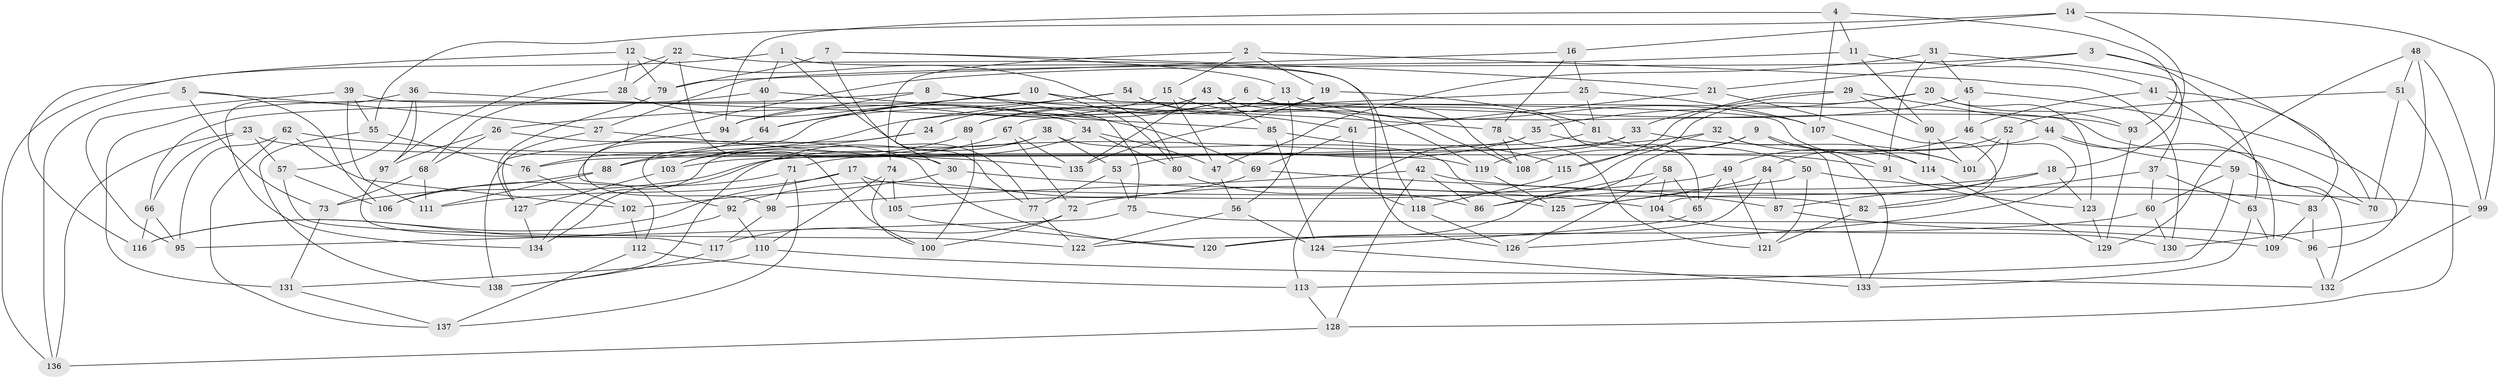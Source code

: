 // coarse degree distribution, {6: 0.5340909090909091, 4: 0.42045454545454547, 5: 0.03409090909090909, 3: 0.011363636363636364}
// Generated by graph-tools (version 1.1) at 2025/52/02/27/25 19:52:28]
// undirected, 138 vertices, 276 edges
graph export_dot {
graph [start="1"]
  node [color=gray90,style=filled];
  1;
  2;
  3;
  4;
  5;
  6;
  7;
  8;
  9;
  10;
  11;
  12;
  13;
  14;
  15;
  16;
  17;
  18;
  19;
  20;
  21;
  22;
  23;
  24;
  25;
  26;
  27;
  28;
  29;
  30;
  31;
  32;
  33;
  34;
  35;
  36;
  37;
  38;
  39;
  40;
  41;
  42;
  43;
  44;
  45;
  46;
  47;
  48;
  49;
  50;
  51;
  52;
  53;
  54;
  55;
  56;
  57;
  58;
  59;
  60;
  61;
  62;
  63;
  64;
  65;
  66;
  67;
  68;
  69;
  70;
  71;
  72;
  73;
  74;
  75;
  76;
  77;
  78;
  79;
  80;
  81;
  82;
  83;
  84;
  85;
  86;
  87;
  88;
  89;
  90;
  91;
  92;
  93;
  94;
  95;
  96;
  97;
  98;
  99;
  100;
  101;
  102;
  103;
  104;
  105;
  106;
  107;
  108;
  109;
  110;
  111;
  112;
  113;
  114;
  115;
  116;
  117;
  118;
  119;
  120;
  121;
  122;
  123;
  124;
  125;
  126;
  127;
  128;
  129;
  130;
  131;
  132;
  133;
  134;
  135;
  136;
  137;
  138;
  1 -- 30;
  1 -- 126;
  1 -- 40;
  1 -- 136;
  2 -- 74;
  2 -- 15;
  2 -- 19;
  2 -- 130;
  3 -- 63;
  3 -- 70;
  3 -- 21;
  3 -- 98;
  4 -- 94;
  4 -- 11;
  4 -- 107;
  4 -- 93;
  5 -- 73;
  5 -- 27;
  5 -- 106;
  5 -- 136;
  6 -- 65;
  6 -- 88;
  6 -- 24;
  6 -- 93;
  7 -- 21;
  7 -- 79;
  7 -- 13;
  7 -- 77;
  8 -- 66;
  8 -- 75;
  8 -- 78;
  8 -- 94;
  9 -- 133;
  9 -- 120;
  9 -- 108;
  9 -- 91;
  10 -- 80;
  10 -- 70;
  10 -- 26;
  10 -- 64;
  11 -- 90;
  11 -- 41;
  11 -- 27;
  12 -- 116;
  12 -- 28;
  12 -- 80;
  12 -- 79;
  13 -- 24;
  13 -- 107;
  13 -- 56;
  14 -- 18;
  14 -- 16;
  14 -- 99;
  14 -- 55;
  15 -- 47;
  15 -- 94;
  15 -- 108;
  16 -- 25;
  16 -- 78;
  16 -- 79;
  17 -- 82;
  17 -- 105;
  17 -- 116;
  17 -- 111;
  18 -- 87;
  18 -- 123;
  18 -- 86;
  19 -- 89;
  19 -- 135;
  19 -- 81;
  20 -- 35;
  20 -- 93;
  20 -- 105;
  20 -- 123;
  21 -- 61;
  21 -- 82;
  22 -- 118;
  22 -- 100;
  22 -- 97;
  22 -- 28;
  23 -- 66;
  23 -- 57;
  23 -- 119;
  23 -- 136;
  24 -- 92;
  24 -- 103;
  25 -- 67;
  25 -- 107;
  25 -- 81;
  26 -- 120;
  26 -- 97;
  26 -- 68;
  27 -- 127;
  27 -- 30;
  28 -- 68;
  28 -- 34;
  29 -- 115;
  29 -- 90;
  29 -- 44;
  29 -- 33;
  30 -- 102;
  30 -- 104;
  31 -- 37;
  31 -- 47;
  31 -- 45;
  31 -- 91;
  32 -- 71;
  32 -- 133;
  32 -- 115;
  32 -- 114;
  33 -- 119;
  33 -- 101;
  33 -- 103;
  34 -- 134;
  34 -- 47;
  34 -- 80;
  35 -- 76;
  35 -- 50;
  35 -- 53;
  36 -- 57;
  36 -- 134;
  36 -- 85;
  36 -- 97;
  37 -- 82;
  37 -- 63;
  37 -- 60;
  38 -- 125;
  38 -- 138;
  38 -- 134;
  38 -- 53;
  39 -- 55;
  39 -- 101;
  39 -- 95;
  39 -- 111;
  40 -- 69;
  40 -- 64;
  40 -- 131;
  41 -- 83;
  41 -- 46;
  41 -- 109;
  42 -- 98;
  42 -- 86;
  42 -- 128;
  42 -- 99;
  43 -- 112;
  43 -- 85;
  43 -- 135;
  43 -- 108;
  44 -- 132;
  44 -- 73;
  44 -- 59;
  45 -- 96;
  45 -- 89;
  45 -- 46;
  46 -- 126;
  46 -- 49;
  47 -- 56;
  48 -- 99;
  48 -- 130;
  48 -- 129;
  48 -- 51;
  49 -- 72;
  49 -- 65;
  49 -- 121;
  50 -- 125;
  50 -- 121;
  50 -- 83;
  51 -- 52;
  51 -- 128;
  51 -- 70;
  52 -- 84;
  52 -- 104;
  52 -- 101;
  53 -- 77;
  53 -- 75;
  54 -- 77;
  54 -- 61;
  54 -- 64;
  54 -- 119;
  55 -- 76;
  55 -- 138;
  56 -- 124;
  56 -- 122;
  57 -- 106;
  57 -- 122;
  58 -- 86;
  58 -- 65;
  58 -- 104;
  58 -- 126;
  59 -- 113;
  59 -- 70;
  59 -- 60;
  60 -- 120;
  60 -- 130;
  61 -- 69;
  61 -- 118;
  62 -- 135;
  62 -- 102;
  62 -- 137;
  62 -- 95;
  63 -- 133;
  63 -- 109;
  64 -- 76;
  65 -- 124;
  66 -- 116;
  66 -- 95;
  67 -- 135;
  67 -- 72;
  67 -- 88;
  68 -- 73;
  68 -- 111;
  69 -- 92;
  69 -- 87;
  71 -- 137;
  71 -- 98;
  71 -- 106;
  72 -- 100;
  72 -- 117;
  73 -- 131;
  74 -- 105;
  74 -- 110;
  74 -- 100;
  75 -- 95;
  75 -- 96;
  76 -- 102;
  77 -- 122;
  78 -- 121;
  78 -- 108;
  79 -- 127;
  80 -- 86;
  81 -- 113;
  81 -- 91;
  82 -- 121;
  83 -- 109;
  83 -- 96;
  84 -- 87;
  84 -- 122;
  84 -- 125;
  85 -- 115;
  85 -- 124;
  87 -- 109;
  88 -- 106;
  88 -- 111;
  89 -- 100;
  89 -- 103;
  90 -- 101;
  90 -- 114;
  91 -- 123;
  92 -- 116;
  92 -- 110;
  93 -- 129;
  94 -- 138;
  96 -- 132;
  97 -- 117;
  98 -- 117;
  99 -- 132;
  102 -- 112;
  103 -- 127;
  104 -- 130;
  105 -- 120;
  107 -- 114;
  110 -- 132;
  110 -- 131;
  112 -- 137;
  112 -- 113;
  113 -- 128;
  114 -- 129;
  115 -- 118;
  117 -- 138;
  118 -- 126;
  119 -- 125;
  123 -- 129;
  124 -- 133;
  127 -- 134;
  128 -- 136;
  131 -- 137;
}
